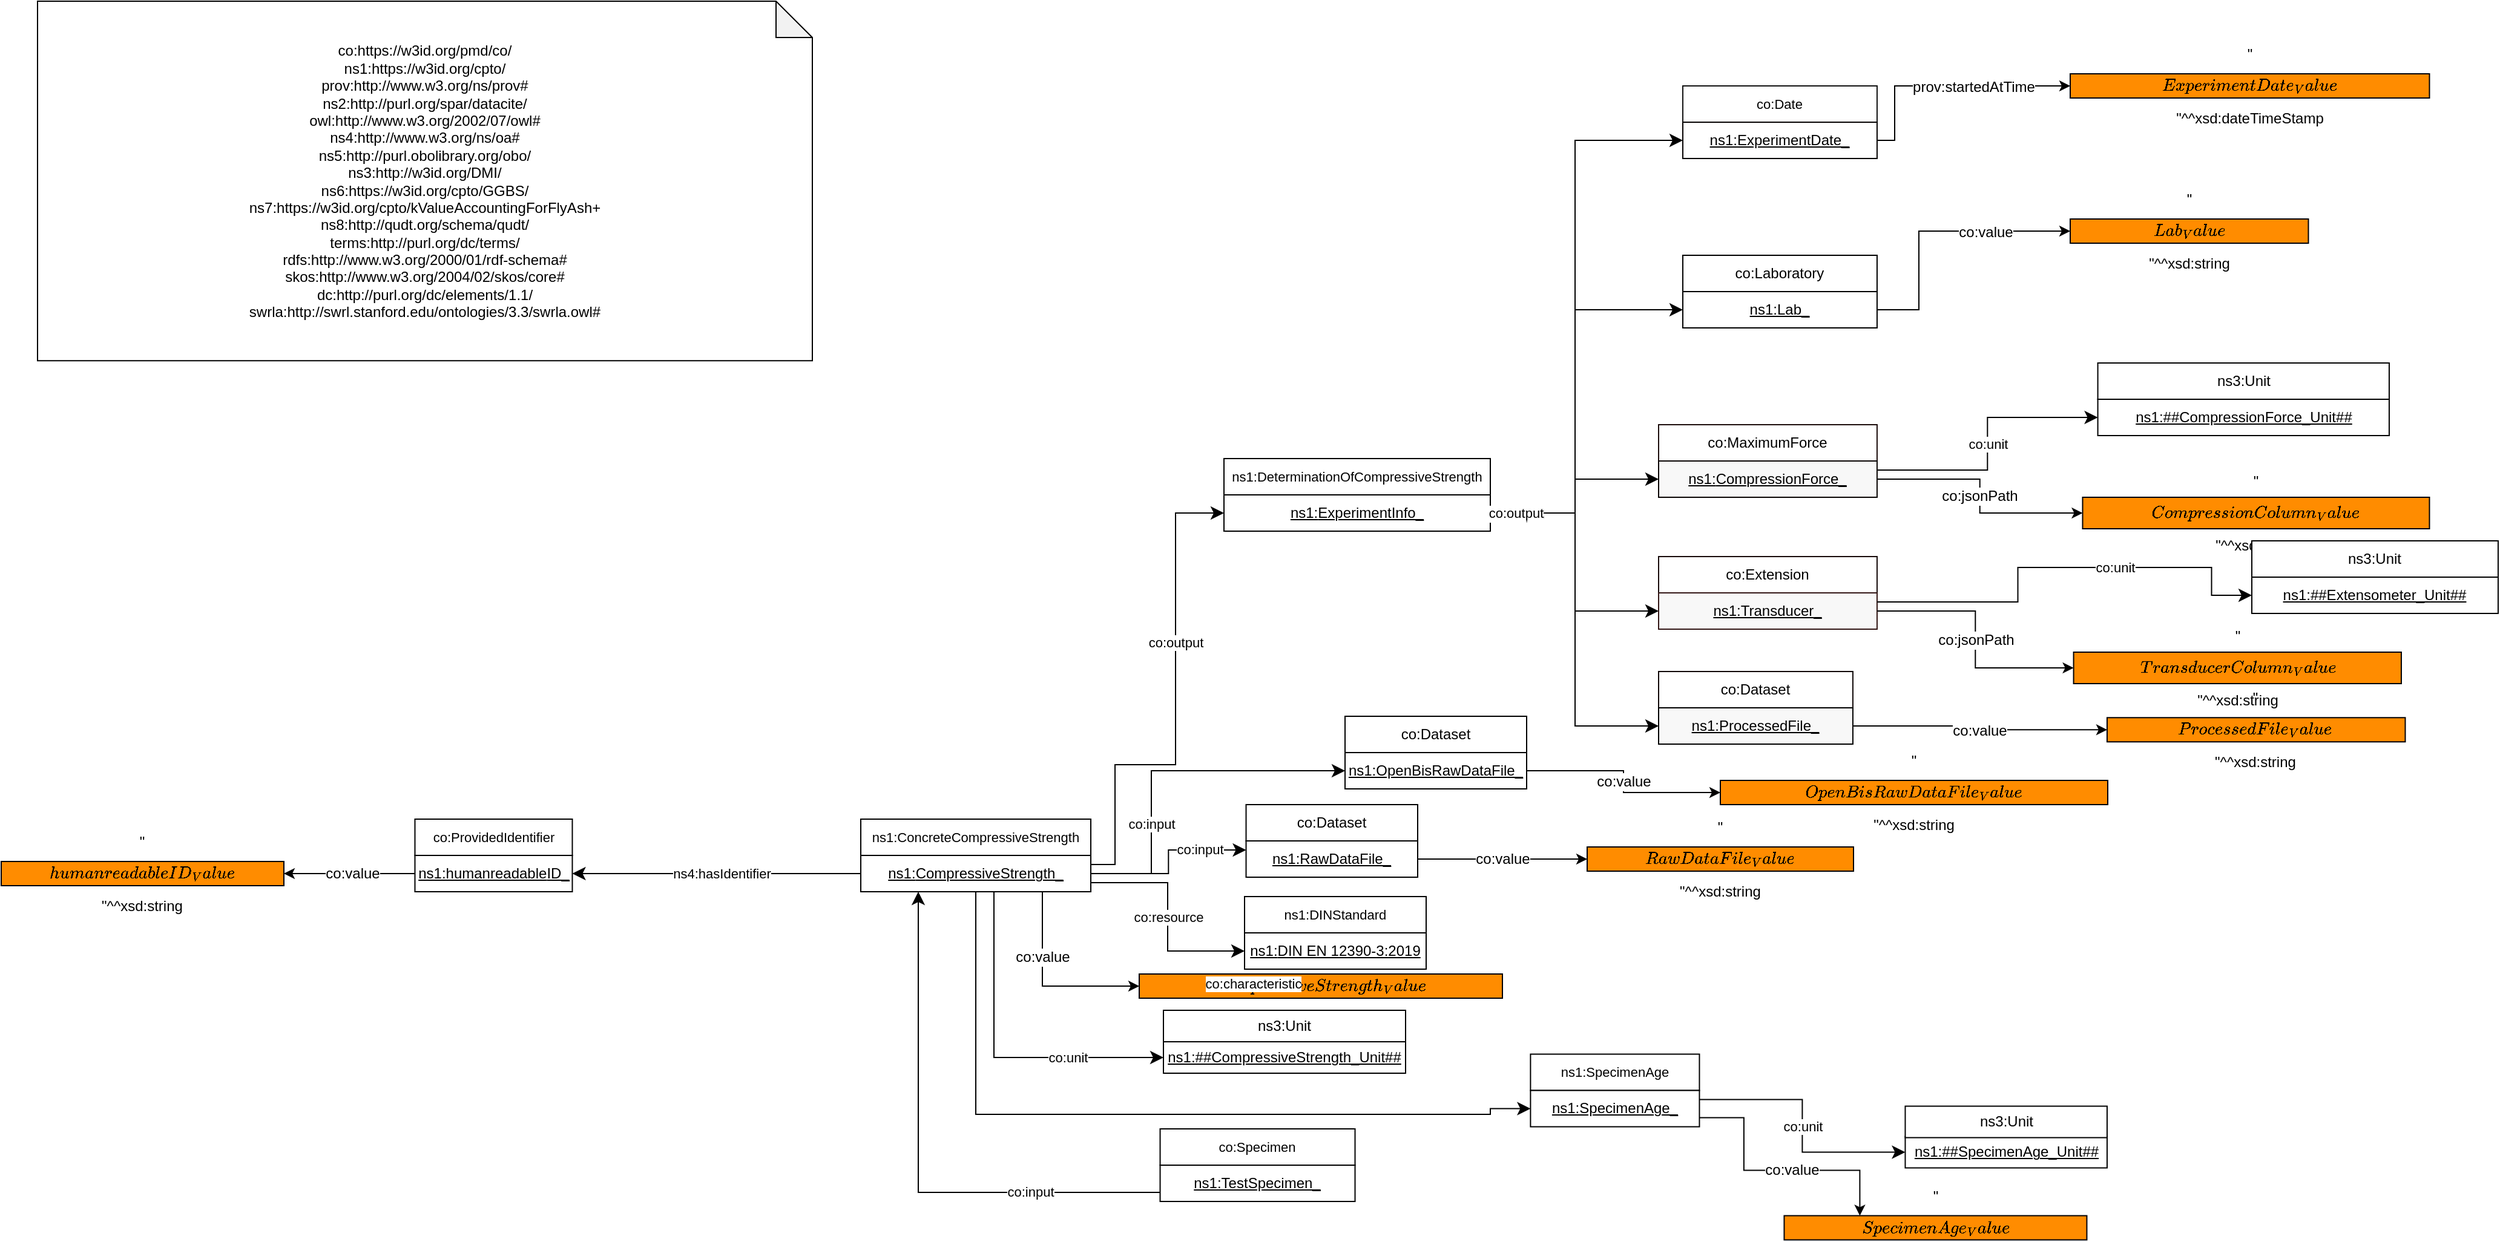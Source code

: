 <mxfile version="15.8.2" type="device"><diagram id="UXIPkQefFEDrWGH3IdC5" name="MiWoEx_neu"><mxGraphModel dx="3917" dy="2614" grid="1" gridSize="10" guides="1" tooltips="1" connect="1" arrows="1" fold="1" page="0" pageScale="1" pageWidth="827" pageHeight="1169" math="0" shadow="0"><root><mxCell id="97505-SNcamct329gDO7-0"/><mxCell id="97505-SNcamct329gDO7-1" parent="97505-SNcamct329gDO7-0"/><object label="ns1:ConcreteCompressiveStrength" Type="Class" IRI="https://w3id.org/cpto/ConcreteCompressiveStrength" id="4S3OoNcXCZUGaDcpZlmq-151"><mxCell style="rounded=0;whiteSpace=wrap;html=1;snapToPoint=1;points=[[0.1,0],[0.2,0],[0.3,0],[0.4,0],[0.5,0],[0.6,0],[0.7,0],[0.8,0],[0.9,0],[0,0.1],[0,0.3],[0,0.5],[0,0.7],[0,0.9],[0.1,1],[0.2,1],[0.3,1],[0.4,1],[0.5,1],[0.6,1],[0.7,1],[0.8,1],[0.9,1],[1,0.1],[1,0.3],[1,0.5],[1,0.7],[1,0.9]];fontSize=11;fillColor=#FFFFFF;" parent="97505-SNcamct329gDO7-1" vertex="1"><mxGeometry x="-1900" y="-984" width="190" height="30" as="geometry"/></mxCell></object><object label="&lt;u style=&quot;font-size: 12px&quot;&gt;ns1:&lt;/u&gt;&lt;u&gt;&lt;font style=&quot;font-size: 12px&quot;&gt;CompressiveStrength_&lt;/font&gt;&lt;/u&gt;" Type="Individual" IRI="Null" id="4S3OoNcXCZUGaDcpZlmq-152"><mxCell style="rounded=0;whiteSpace=wrap;html=1;snapToPoint=1;fontSize=11;fillColor=#FFFFFF;" parent="97505-SNcamct329gDO7-1" vertex="1"><mxGeometry x="-1900" y="-954" width="190" height="30" as="geometry"/></mxCell></object><object label="co:value" Type="DatatypeProperty" IRI="https://w3id.org/pmd/co/value" id="4S3OoNcXCZUGaDcpZlmq-154"><mxCell style="edgeStyle=orthogonalEdgeStyle;rounded=0;orthogonalLoop=1;jettySize=auto;html=1;exitX=0.75;exitY=1;exitDx=0;exitDy=0;fontSize=12;entryX=0;entryY=0.5;entryDx=0;entryDy=0;fillColor=#FFFFFF;" parent="97505-SNcamct329gDO7-1" source="4S3OoNcXCZUGaDcpZlmq-152" target="4S3OoNcXCZUGaDcpZlmq-155" edge="1"><mxGeometry as="geometry"><mxPoint x="-1847" y="-871.5" as="sourcePoint"/><mxPoint x="-1669" y="-851" as="targetPoint"/><mxPoint x="-36" y="15" as="offset"/><Array as="points"><mxPoint x="-1750" y="-846"/></Array></mxGeometry></mxCell></object><object label="&quot;$$CompressiveStrength_Value$$&quot;^^xsd:decimal" Type="DataValue" IRI_DT="http://www.w3.org/2001/XMLSchema#decimal" id="4S3OoNcXCZUGaDcpZlmq-155"><mxCell style="rounded=0;whiteSpace=wrap;html=1;snapToPoint=1;shadow=0;glass=0;sketch=0;strokeColor=default;fontSize=12;fillColor=#FF8C00;" parent="97505-SNcamct329gDO7-1" vertex="1"><mxGeometry x="-1670" y="-856" width="300" height="20" as="geometry"/></mxCell></object><object label="ns3:Unit" Type="Class" IRI="http://qudt.org/schema/qudt/Unit" id="dzM1LntGsSAcp5HvhDIG-3"><mxCell style="rounded=0;whiteSpace=wrap;html=1;fillColor=#FFFFFF;" parent="97505-SNcamct329gDO7-1" vertex="1"><mxGeometry x="-1650" y="-826" width="200" height="26" as="geometry"/></mxCell></object><object label="&lt;u&gt;ns1:##CompressiveStrength_Unit##&lt;/u&gt;" Type="Individual" id="dzM1LntGsSAcp5HvhDIG-4"><mxCell style="rounded=0;whiteSpace=wrap;html=1;fillColor=#FFFFFF;" parent="97505-SNcamct329gDO7-1" vertex="1"><mxGeometry x="-1650" y="-800" width="200" height="26" as="geometry"/></mxCell></object><object label="co:unit" Type="ObjectProperty" IRI="https://w3id.org/pmd/co/unit" id="dzM1LntGsSAcp5HvhDIG-5"><mxCell style="endArrow=classic;html=1;endSize=8;arcSize=0;edgeStyle=orthogonalEdgeStyle;entryX=0;entryY=0.5;entryDx=0;entryDy=0;exitX=0.5;exitY=1;exitDx=0;exitDy=0;fillColor=#FFFFFF;" parent="97505-SNcamct329gDO7-1" source="4S3OoNcXCZUGaDcpZlmq-152" target="dzM1LntGsSAcp5HvhDIG-4" edge="1"><mxGeometry width="90" height="26" as="geometry"><mxPoint x="-1620" y="-924" as="sourcePoint"/><mxPoint x="-2140" y="400.74" as="targetPoint"/><Array as="points"><mxPoint x="-1790" y="-787"/></Array><mxPoint x="-2" y="68" as="offset"/></mxGeometry></mxCell></object><object label="co:input" Type="ObjectProperty" IRI="https://w3id.org/pmd/co/input" id="I0iQMAfbNPmYhLhFOZMQ-0"><mxCell style="endArrow=classic;html=1;exitX=1;exitY=0.5;exitDx=0;exitDy=0;endSize=8;arcSize=0;entryX=0;entryY=0.25;entryDx=0;entryDy=0;edgeStyle=orthogonalEdgeStyle;fillColor=#FFFFFF;" parent="97505-SNcamct329gDO7-1" source="4S3OoNcXCZUGaDcpZlmq-152" target="I0iQMAfbNPmYhLhFOZMQ-2" edge="1"><mxGeometry width="90" height="26" as="geometry"><mxPoint x="-1630" y="-945.5" as="sourcePoint"/><mxPoint x="-1224.25" y="-447" as="targetPoint"/><mxPoint x="26" y="-10" as="offset"/></mxGeometry></mxCell></object><object label="co:Dataset" Type="Class" IRI="https://w3id.org/pmd/co/Dataset" id="I0iQMAfbNPmYhLhFOZMQ-1"><mxCell style="rounded=0;whiteSpace=wrap;html=1;snapToPoint=1;points=[[0.1,0],[0.2,0],[0.3,0],[0.4,0],[0.5,0],[0.6,0],[0.7,0],[0.8,0],[0.9,0],[0,0.1],[0,0.3],[0,0.5],[0,0.7],[0,0.9],[0.1,1],[0.2,1],[0.3,1],[0.4,1],[0.5,1],[0.6,1],[0.7,1],[0.8,1],[0.9,1],[1,0.1],[1,0.3],[1,0.5],[1,0.7],[1,0.9]];fillColor=#FFFFFF;" parent="97505-SNcamct329gDO7-1" vertex="1"><mxGeometry x="-1581.74" y="-996" width="141.74" height="30" as="geometry"/></mxCell></object><object label="&lt;u&gt;ns1:RawDataFile_&lt;/u&gt;" Type="Individual" IRI="Null" id="I0iQMAfbNPmYhLhFOZMQ-2"><mxCell style="rounded=0;whiteSpace=wrap;html=1;snapToPoint=1;" parent="97505-SNcamct329gDO7-1" vertex="1"><mxGeometry x="-1581.74" y="-966" width="141.74" height="30" as="geometry"/></mxCell></object><object label="ns1:DINStandard" Type="Class" IRI="https://w3id.org/cpto/DINStandard" id="X-x265AaEcsCabsh68sK-0"><mxCell style="rounded=0;whiteSpace=wrap;html=1;snapToPoint=1;points=[[0.1,0],[0.2,0],[0.3,0],[0.4,0],[0.5,0],[0.6,0],[0.7,0],[0.8,0],[0.9,0],[0,0.1],[0,0.3],[0,0.5],[0,0.7],[0,0.9],[0.1,1],[0.2,1],[0.3,1],[0.4,1],[0.5,1],[0.6,1],[0.7,1],[0.8,1],[0.9,1],[1,0.1],[1,0.3],[1,0.5],[1,0.7],[1,0.9]];fontSize=11;fillColor=#FFFFFF;" parent="97505-SNcamct329gDO7-1" vertex="1"><mxGeometry x="-1583" y="-920" width="150" height="30" as="geometry"/></mxCell></object><object label="&lt;u style=&quot;font-size: 12px&quot;&gt;ns1:&lt;/u&gt;&lt;u&gt;&lt;font style=&quot;font-size: 12px&quot;&gt;DIN EN 12390-3:2019&lt;/font&gt;&lt;/u&gt;" Type="Individual" IRI="Null" id="X-x265AaEcsCabsh68sK-1"><mxCell style="rounded=0;whiteSpace=wrap;html=1;snapToPoint=1;fontSize=11;" parent="97505-SNcamct329gDO7-1" vertex="1"><mxGeometry x="-1583" y="-890" width="150" height="30" as="geometry"/></mxCell></object><object label="co:resource" Type="ObjectProperty" IRI="https://w3id.org/pmd/co/resource" id="X-x265AaEcsCabsh68sK-2"><mxCell style="endArrow=classic;html=1;exitX=1;exitY=0.75;exitDx=0;exitDy=0;endSize=8;arcSize=0;edgeStyle=orthogonalEdgeStyle;entryX=0;entryY=0.5;entryDx=0;entryDy=0;fillColor=#FFFFFF;" parent="97505-SNcamct329gDO7-1" source="4S3OoNcXCZUGaDcpZlmq-152" target="X-x265AaEcsCabsh68sK-1" edge="1"><mxGeometry x="-2360" y="380" width="90" height="26" as="geometry"><mxPoint x="-1200" y="-856.04" as="sourcePoint"/><mxPoint x="-1591.74" y="-879" as="targetPoint"/></mxGeometry></mxCell></object><object label="co:output" Type="ObjectProperty" IRI="https://w3id.org/pmd/co/output" id="HQw4geavo5Zy8eXRPRxA-52"><mxCell style="endArrow=classic;html=1;exitX=1;exitY=0.25;exitDx=0;exitDy=0;endSize=8;arcSize=0;edgeStyle=orthogonalEdgeStyle;entryX=0;entryY=0.5;entryDx=0;entryDy=0;fillColor=#FFFFFF;" parent="97505-SNcamct329gDO7-1" source="4S3OoNcXCZUGaDcpZlmq-152" target="HQw4geavo5Zy8eXRPRxA-54" edge="1"><mxGeometry width="90" height="26" as="geometry"><mxPoint x="-1650.74" y="-1320" as="sourcePoint"/><mxPoint x="-1530.74" y="-1004" as="targetPoint"/><Array as="points"><mxPoint x="-1690" y="-947"/><mxPoint x="-1690" y="-1029"/><mxPoint x="-1640" y="-1029"/><mxPoint x="-1640" y="-1237"/></Array><mxPoint x="15" y="-38" as="offset"/></mxGeometry></mxCell></object><object label="ns1:DeterminationOfCompressiveStrength" Type="Class" IRI="https://w3id.org/cpto/DeterminationOfCompressiveStrength" id="HQw4geavo5Zy8eXRPRxA-53"><mxCell style="rounded=0;whiteSpace=wrap;html=1;snapToPoint=1;points=[[0.1,0],[0.2,0],[0.3,0],[0.4,0],[0.5,0],[0.6,0],[0.7,0],[0.8,0],[0.9,0],[0,0.1],[0,0.3],[0,0.5],[0,0.7],[0,0.9],[0.1,1],[0.2,1],[0.3,1],[0.4,1],[0.5,1],[0.6,1],[0.7,1],[0.8,1],[0.9,1],[1,0.1],[1,0.3],[1,0.5],[1,0.7],[1,0.9]];fontSize=11;fillColor=#FFFFFF;" parent="97505-SNcamct329gDO7-1" vertex="1"><mxGeometry x="-1600" y="-1282" width="220" height="30" as="geometry"/></mxCell></object><object label="&lt;u style=&quot;font-size: 12px&quot;&gt;ns1:&lt;/u&gt;&lt;u&gt;&lt;font style=&quot;font-size: 12px&quot;&gt;ExperimentInfo_&lt;/font&gt;&lt;/u&gt;" Type="Individual" IRI="Null" id="HQw4geavo5Zy8eXRPRxA-54"><mxCell style="rounded=0;whiteSpace=wrap;html=1;snapToPoint=1;fontSize=11;" parent="97505-SNcamct329gDO7-1" vertex="1"><mxGeometry x="-1600" y="-1252" width="220" height="30" as="geometry"/></mxCell></object><object label="co:output" Type="ObjectProperty" IRI="https://w3id.org/pmd/co/output" id="pHDu-H6QZuq3HkTLv2y9-0"><mxCell style="endArrow=classic;html=1;endSize=8;arcSize=0;edgeStyle=orthogonalEdgeStyle;entryX=0;entryY=0.5;entryDx=0;entryDy=0;exitX=1;exitY=0.5;exitDx=0;exitDy=0;fillColor=#FFFFFF;" parent="97505-SNcamct329gDO7-1" source="HQw4geavo5Zy8eXRPRxA-54" target="qdWpLhHh8dL3HrE0PAIA-3" edge="1"><mxGeometry width="90" height="26" as="geometry"><mxPoint x="-1360.74" y="-1109" as="sourcePoint"/><mxPoint x="-1300" y="-1502" as="targetPoint"/><mxPoint x="-59" y="154" as="offset"/><Array as="points"><mxPoint x="-1310" y="-1237"/><mxPoint x="-1310" y="-1545"/></Array></mxGeometry></mxCell></object><object label="co:output" Type="ObjectProperty" IRI="https://w3id.org/pmd/co/output" id="pHDu-H6QZuq3HkTLv2y9-1"><mxCell style="endArrow=classic;html=1;endSize=8;arcSize=0;edgeStyle=orthogonalEdgeStyle;entryX=0;entryY=0.5;entryDx=0;entryDy=0;exitX=1;exitY=0.5;exitDx=0;exitDy=0;fillColor=#FFFFFF;" parent="97505-SNcamct329gDO7-1" source="HQw4geavo5Zy8eXRPRxA-54" target="qdWpLhHh8dL3HrE0PAIA-13" edge="1"><mxGeometry width="90" height="26" as="geometry"><mxPoint x="-1360.74" y="-1109" as="sourcePoint"/><mxPoint x="-1300" y="-1222" as="targetPoint"/><Array as="points"><mxPoint x="-1310" y="-1237"/><mxPoint x="-1310" y="-1061"/></Array><mxPoint x="-49" y="-88" as="offset"/></mxGeometry></mxCell></object><object label="co:output" Type="ObjectProperty" IRI="https://w3id.org/pmd/co/output" id="pHDu-H6QZuq3HkTLv2y9-4"><mxCell style="endArrow=classic;html=1;endSize=8;arcSize=0;edgeStyle=orthogonalEdgeStyle;entryX=0;entryY=0.5;entryDx=0;entryDy=0;exitX=1;exitY=0.5;exitDx=0;exitDy=0;fillColor=#FFFFFF;" parent="97505-SNcamct329gDO7-1" source="HQw4geavo5Zy8eXRPRxA-54" target="qdWpLhHh8dL3HrE0PAIA-22" edge="1"><mxGeometry width="90" height="26" as="geometry"><mxPoint x="-1360.74" y="-1109" as="sourcePoint"/><mxPoint x="-1300" y="-1082" as="targetPoint"/><Array as="points"><mxPoint x="-1310" y="-1237"/><mxPoint x="-1310" y="-1156"/></Array><mxPoint x="-49" y="-40" as="offset"/></mxGeometry></mxCell></object><object label="co:output" Type="ObjectProperty" IRI="https://w3id.org/pmd/co/output" id="pHDu-H6QZuq3HkTLv2y9-5"><mxCell style="endArrow=classic;html=1;endSize=8;arcSize=0;edgeStyle=orthogonalEdgeStyle;entryX=0;entryY=0.5;entryDx=0;entryDy=0;exitX=1;exitY=0.5;exitDx=0;exitDy=0;fillColor=#FFFFFF;" parent="97505-SNcamct329gDO7-1" source="HQw4geavo5Zy8eXRPRxA-54" target="qdWpLhHh8dL3HrE0PAIA-11" edge="1"><mxGeometry width="90" height="26" as="geometry"><mxPoint x="-1360.74" y="-1109" as="sourcePoint"/><mxPoint x="-1300" y="-1152" as="targetPoint"/><Array as="points"><mxPoint x="-1310" y="-1237"/><mxPoint x="-1310" y="-1265"/></Array><mxPoint x="-49" y="14" as="offset"/></mxGeometry></mxCell></object><object label="co:output" Type="ObjectProperty" IRI="https://w3id.org/pmd/co/output" id="YiSI-3_hxDZqlvMmnj0z-66"><mxCell style="endArrow=classic;html=1;endSize=8;arcSize=0;edgeStyle=orthogonalEdgeStyle;entryX=0;entryY=0.5;entryDx=0;entryDy=0;exitX=1;exitY=0.5;exitDx=0;exitDy=0;fillColor=#FFFFFF;" parent="97505-SNcamct329gDO7-1" source="HQw4geavo5Zy8eXRPRxA-54" target="qdWpLhHh8dL3HrE0PAIA-7" edge="1"><mxGeometry width="90" height="26" as="geometry"><mxPoint x="-1401" y="-1019" as="sourcePoint"/><mxPoint x="-1300" y="-1362" as="targetPoint"/><mxPoint x="-59" y="84" as="offset"/><Array as="points"><mxPoint x="-1310" y="-1237"/><mxPoint x="-1310" y="-1405"/></Array></mxGeometry></mxCell></object><object label="co:value" Type="DatatypeProperty" IRI="https://w3id.org/pmd/co/value" id="bk2kTeLw0D9dxrtDLXrW-33"><mxCell style="edgeStyle=orthogonalEdgeStyle;rounded=0;orthogonalLoop=1;jettySize=auto;html=1;fontSize=12;exitX=1;exitY=0.5;exitDx=0;exitDy=0;entryX=0;entryY=0.5;entryDx=0;entryDy=0;fillColor=#FFFFFF;" parent="97505-SNcamct329gDO7-1" source="I0iQMAfbNPmYhLhFOZMQ-2" target="bk2kTeLw0D9dxrtDLXrW-34" edge="1"><mxGeometry x="-2360" y="380" as="geometry"><mxPoint x="-1410.0" y="-661" as="sourcePoint"/><mxPoint x="-1330" y="-910" as="targetPoint"/><mxPoint as="offset"/></mxGeometry></mxCell></object><object label="&quot;$$RawDataFile_Value$$&quot;^^xsd:string" Type="DataValue" IRI_DT="http://www.w3.org/2001/XMLSchema#string" id="bk2kTeLw0D9dxrtDLXrW-34"><mxCell style="rounded=0;whiteSpace=wrap;html=1;snapToPoint=1;shadow=0;glass=0;sketch=0;strokeColor=default;fontSize=12;fillColor=#FF8C00;" parent="97505-SNcamct329gDO7-1" vertex="1"><mxGeometry x="-1300" y="-961" width="220" height="20" as="geometry"/></mxCell></object><object label="co:input" Type="ObjectProperty" IRI="https://w3id.org/pmd/co/input" id="CiveyCGVFrFPuOGMLY2E-0"><mxCell style="endArrow=classic;html=1;exitX=1;exitY=0.5;exitDx=0;exitDy=0;endSize=8;arcSize=0;edgeStyle=orthogonalEdgeStyle;entryX=0;entryY=0.5;entryDx=0;entryDy=0;fillColor=#FFFFFF;" parent="97505-SNcamct329gDO7-1" source="4S3OoNcXCZUGaDcpZlmq-152" target="CiveyCGVFrFPuOGMLY2E-2" edge="1"><mxGeometry width="90" height="26" as="geometry"><mxPoint x="-1700" y="-929" as="sourcePoint"/><mxPoint x="-1530" y="-1050" as="targetPoint"/><Array as="points"><mxPoint x="-1660" y="-939"/><mxPoint x="-1660" y="-1024"/></Array><mxPoint x="-55" y="1" as="offset"/></mxGeometry></mxCell></object><object label="co:Dataset" Type="Class" IRI="https://w3id.org/pmd/co/Dataset" id="CiveyCGVFrFPuOGMLY2E-1"><mxCell style="rounded=0;whiteSpace=wrap;html=1;snapToPoint=1;points=[[0.1,0],[0.2,0],[0.3,0],[0.4,0],[0.5,0],[0.6,0],[0.7,0],[0.8,0],[0.9,0],[0,0.1],[0,0.3],[0,0.5],[0,0.7],[0,0.9],[0.1,1],[0.2,1],[0.3,1],[0.4,1],[0.5,1],[0.6,1],[0.7,1],[0.8,1],[0.9,1],[1,0.1],[1,0.3],[1,0.5],[1,0.7],[1,0.9]];fillColor=#FFFFFF;" parent="97505-SNcamct329gDO7-1" vertex="1"><mxGeometry x="-1500" y="-1069" width="150" height="30" as="geometry"/></mxCell></object><object label="&lt;u&gt;ns1:OpenBisRawDataFile_&lt;/u&gt;" Type="Individual" IRI="Null" id="CiveyCGVFrFPuOGMLY2E-2"><mxCell style="rounded=0;whiteSpace=wrap;html=1;snapToPoint=1;" parent="97505-SNcamct329gDO7-1" vertex="1"><mxGeometry x="-1500" y="-1039" width="150" height="30" as="geometry"/></mxCell></object><object label="co:value" Type="DatatypeProperty" IRI="https://w3id.org/pmd/co/value" id="CiveyCGVFrFPuOGMLY2E-3"><mxCell style="edgeStyle=orthogonalEdgeStyle;rounded=0;orthogonalLoop=1;jettySize=auto;html=1;fontSize=12;exitX=1;exitY=0.5;exitDx=0;exitDy=0;entryX=0;entryY=0.5;entryDx=0;entryDy=0;fillColor=#FFFFFF;" parent="97505-SNcamct329gDO7-1" source="CiveyCGVFrFPuOGMLY2E-2" target="CiveyCGVFrFPuOGMLY2E-4" edge="1"><mxGeometry x="-2250" y="325" as="geometry"><mxPoint x="-1330" y="-1006" as="sourcePoint"/><mxPoint x="-1220" y="-965" as="targetPoint"/><mxPoint as="offset"/></mxGeometry></mxCell></object><object label="&quot;$$OpenBisRawDataFile_Value$$&quot;^^xsd:string" Type="DataValue" IRI_DT="http://www.w3.org/2001/XMLSchema#string" id="CiveyCGVFrFPuOGMLY2E-4"><mxCell style="rounded=0;whiteSpace=wrap;html=1;snapToPoint=1;shadow=0;glass=0;sketch=0;strokeColor=default;fontSize=12;fillColor=#FF8C00;" parent="97505-SNcamct329gDO7-1" vertex="1"><mxGeometry x="-1190" y="-1016" width="320" height="20" as="geometry"/></mxCell></object><object label="ns4:hasIdentifier" Type="ObjectProperty" IRI="http://purl.org/spar/datacite/hasIdentifier" id="MuX1jfOY8elobVk9gQZl-5"><mxCell style="endArrow=classic;html=1;endSize=8;arcSize=0;edgeStyle=orthogonalEdgeStyle;entryX=1;entryY=0.5;entryDx=0;entryDy=0;exitX=0;exitY=0.5;exitDx=0;exitDy=0;fillColor=#FFFFFF;" parent="97505-SNcamct329gDO7-1" source="4S3OoNcXCZUGaDcpZlmq-152" target="MuX1jfOY8elobVk9gQZl-8" edge="1"><mxGeometry width="90" height="26" as="geometry"><mxPoint x="-2056.74" y="-1111" as="sourcePoint"/><mxPoint x="-2139.01" y="-1136.03" as="targetPoint"/><mxPoint x="4" as="offset"/></mxGeometry></mxCell></object><object label="&quot;$$humanreadableID_Value$$&quot;^^xsd:string" Type="DataValue" IRI_DT="http://www.w3.org/2001/XMLSchema#string" id="MuX1jfOY8elobVk9gQZl-6"><mxCell style="rounded=0;whiteSpace=wrap;html=1;snapToPoint=1;shadow=0;glass=0;sketch=0;strokeColor=default;fontSize=12;fillColor=#FF8C00;" parent="97505-SNcamct329gDO7-1" vertex="1"><mxGeometry x="-2610" y="-949" width="233.48" height="20" as="geometry"/></mxCell></object><object label="co:ProvidedIdentifier" Type="Class" IRI="https://w3id.org/pmd/co/ProvidedIdentifier" id="MuX1jfOY8elobVk9gQZl-7"><mxCell style="rounded=0;whiteSpace=wrap;html=1;snapToPoint=1;points=[[0.1,0],[0.2,0],[0.3,0],[0.4,0],[0.5,0],[0.6,0],[0.7,0],[0.8,0],[0.9,0],[0,0.1],[0,0.3],[0,0.5],[0,0.7],[0,0.9],[0.1,1],[0.2,1],[0.3,1],[0.4,1],[0.5,1],[0.6,1],[0.7,1],[0.8,1],[0.9,1],[1,0.1],[1,0.3],[1,0.5],[1,0.7],[1,0.9]];fontSize=11;fillColor=#FFFFFF;" parent="97505-SNcamct329gDO7-1" vertex="1"><mxGeometry x="-2268.26" y="-984" width="130" height="30" as="geometry"/></mxCell></object><object label="&lt;u style=&quot;font-size: 12px&quot;&gt;ns1:humanreadable&lt;/u&gt;&lt;u&gt;&lt;font style=&quot;font-size: 12px&quot;&gt;ID_&lt;/font&gt;&lt;/u&gt;" Type="Individual" IRI="Null" id="MuX1jfOY8elobVk9gQZl-8"><mxCell style="rounded=0;whiteSpace=wrap;html=1;snapToPoint=1;fontSize=11;" parent="97505-SNcamct329gDO7-1" vertex="1"><mxGeometry x="-2268.26" y="-954" width="130" height="30" as="geometry"/></mxCell></object><object label="co:value" Type="DatatypeProperty" IRI="https://w3id.org/pmd/co/value" id="MuX1jfOY8elobVk9gQZl-9"><mxCell style="edgeStyle=orthogonalEdgeStyle;rounded=0;orthogonalLoop=1;jettySize=auto;html=1;fontSize=12;entryX=1;entryY=0.5;entryDx=0;entryDy=0;exitX=0;exitY=0.5;exitDx=0;exitDy=0;fillColor=#FFFFFF;" parent="97505-SNcamct329gDO7-1" source="MuX1jfOY8elobVk9gQZl-8" target="MuX1jfOY8elobVk9gQZl-6" edge="1"><mxGeometry as="geometry"><mxPoint x="-2321.74" y="-1193.75" as="sourcePoint"/><mxPoint x="-2193.48" y="-1151.25" as="targetPoint"/><mxPoint x="2" as="offset"/></mxGeometry></mxCell></object><object label="co:Specimen" Type="Class" IRI="https://w3id.org/pmd/co/Specimen" id="MuX1jfOY8elobVk9gQZl-11"><mxCell style="rounded=0;whiteSpace=wrap;html=1;snapToPoint=1;points=[[0.1,0],[0.2,0],[0.3,0],[0.4,0],[0.5,0],[0.6,0],[0.7,0],[0.8,0],[0.9,0],[0,0.1],[0,0.3],[0,0.5],[0,0.7],[0,0.9],[0.1,1],[0.2,1],[0.3,1],[0.4,1],[0.5,1],[0.6,1],[0.7,1],[0.8,1],[0.9,1],[1,0.1],[1,0.3],[1,0.5],[1,0.7],[1,0.9]];fontSize=11;fillColor=#FFFFFF;" parent="97505-SNcamct329gDO7-1" vertex="1"><mxGeometry x="-1652.74" y="-728" width="161" height="30" as="geometry"/></mxCell></object><object label="&lt;u&gt;&lt;font style=&quot;font-size: 12px&quot;&gt;ns1:TestSpecimen_&lt;/font&gt;&lt;/u&gt;" Type="Individual" IRI="Null" id="MuX1jfOY8elobVk9gQZl-12"><mxCell style="rounded=0;whiteSpace=wrap;html=1;snapToPoint=1;fontSize=11;" parent="97505-SNcamct329gDO7-1" vertex="1"><mxGeometry x="-1652.74" y="-698" width="161" height="30" as="geometry"/></mxCell></object><object label="co:input" Type="ObjectProperty" IRI="https://w3id.org/pmd/co/input" id="MuX1jfOY8elobVk9gQZl-13"><mxCell style="endArrow=classic;html=1;endSize=8;arcSize=0;edgeStyle=orthogonalEdgeStyle;exitX=0;exitY=0.75;exitDx=0;exitDy=0;entryX=0.25;entryY=1;entryDx=0;entryDy=0;fillColor=#FFFFFF;" parent="97505-SNcamct329gDO7-1" source="MuX1jfOY8elobVk9gQZl-12" target="4S3OoNcXCZUGaDcpZlmq-152" edge="1"><mxGeometry width="90" height="26" as="geometry"><mxPoint x="-1631" y="-946.5" as="sourcePoint"/><mxPoint x="-1740.0" y="-634" as="targetPoint"/><mxPoint x="-7" y="124" as="offset"/></mxGeometry></mxCell></object><object label="co:characteristic" Type="ObjectProperty" IRI="https://w3id.org/pmd/co/characteristic" id="MuX1jfOY8elobVk9gQZl-14"><mxCell style="endArrow=classic;html=1;endSize=8;arcSize=0;edgeStyle=orthogonalEdgeStyle;exitX=0.5;exitY=1;exitDx=0;exitDy=0;entryX=0;entryY=0.5;entryDx=0;entryDy=0;strokeColor=#000000;fillColor=#FFFFFF;" parent="97505-SNcamct329gDO7-1" source="4S3OoNcXCZUGaDcpZlmq-152" target="MuX1jfOY8elobVk9gQZl-16" edge="1"><mxGeometry x="-254.26" y="716" width="90" height="26" as="geometry"><mxPoint x="-1451" y="-849" as="sourcePoint"/><mxPoint x="-1371.0" y="-794.0" as="targetPoint"/><mxPoint y="-14" as="offset"/><Array as="points"><mxPoint x="-1805" y="-740"/><mxPoint x="-1380" y="-740"/></Array></mxGeometry></mxCell></object><object label="ns1:SpecimenAge" Type="Class" IRI="https://w3id.org/cpto/SpecimenAge" id="MuX1jfOY8elobVk9gQZl-15"><mxCell style="rounded=0;whiteSpace=wrap;html=1;snapToPoint=1;points=[[0.1,0],[0.2,0],[0.3,0],[0.4,0],[0.5,0],[0.6,0],[0.7,0],[0.8,0],[0.9,0],[0,0.1],[0,0.3],[0,0.5],[0,0.7],[0,0.9],[0.1,1],[0.2,1],[0.3,1],[0.4,1],[0.5,1],[0.6,1],[0.7,1],[0.8,1],[0.9,1],[1,0.1],[1,0.3],[1,0.5],[1,0.7],[1,0.9]];fontSize=11;fillColor=#FFFFFF;" parent="97505-SNcamct329gDO7-1" vertex="1"><mxGeometry x="-1346.8" y="-789.75" width="139.53" height="30" as="geometry"/></mxCell></object><object label="&lt;span style=&quot;font-size: 12px&quot;&gt;&lt;u&gt;ns1:SpecimenAge_&lt;/u&gt;&lt;/span&gt;" Type="Individual" IRI="Null" id="MuX1jfOY8elobVk9gQZl-16"><mxCell style="rounded=0;whiteSpace=wrap;html=1;snapToPoint=1;fontSize=11;" parent="97505-SNcamct329gDO7-1" vertex="1"><mxGeometry x="-1346.8" y="-759.75" width="139.53" height="30" as="geometry"/></mxCell></object><object label="&quot;$$SpecimenAge_Value$$&quot;^^xsd:decimal" Type="DataValue" IRI_DT="http://www.w3.org/2001/XMLSchema#decimal" id="MuX1jfOY8elobVk9gQZl-17"><mxCell style="rounded=0;whiteSpace=wrap;html=1;snapToPoint=1;shadow=0;glass=0;sketch=0;strokeColor=default;fontSize=12;fillColor=#FF8C00;" parent="97505-SNcamct329gDO7-1" vertex="1"><mxGeometry x="-1137.27" y="-656.25" width="250" height="20" as="geometry"/></mxCell></object><object label="co:value" Type="DatatypeProperty" IRI="https://w3id.org/pmd/co/value" id="MuX1jfOY8elobVk9gQZl-18"><mxCell style="edgeStyle=orthogonalEdgeStyle;rounded=0;orthogonalLoop=1;jettySize=auto;html=1;exitX=1;exitY=0.75;exitDx=0;exitDy=0;fontSize=12;entryX=0.25;entryY=0;entryDx=0;entryDy=0;fillColor=#FFFFFF;" parent="97505-SNcamct329gDO7-1" source="MuX1jfOY8elobVk9gQZl-16" target="MuX1jfOY8elobVk9gQZl-17" edge="1"><mxGeometry x="-220.53" y="696.25" as="geometry"><mxPoint x="-1926.8" y="-428.75" as="sourcePoint"/><mxPoint x="-2994.78" y="2223.49" as="targetPoint"/><Array as="points"><mxPoint x="-1170.53" y="-736.75"/><mxPoint x="-1170.53" y="-693.75"/><mxPoint x="-1074.53" y="-693.75"/></Array><mxPoint x="10" y="3" as="offset"/></mxGeometry></mxCell></object><object label="&lt;u&gt;ns1:##SpecimenAge_Unit##&lt;/u&gt;" Type="Individual" id="MuX1jfOY8elobVk9gQZl-19"><mxCell style="rounded=0;whiteSpace=wrap;html=1;fillColor=#FFFFFF;" parent="97505-SNcamct329gDO7-1" vertex="1"><mxGeometry x="-1037.27" y="-721.75" width="166.74" height="26" as="geometry"/></mxCell></object><object label="ns3:Unit" Type="Class" IRI="http://qudt.org/schema/qudt/Unit" id="MuX1jfOY8elobVk9gQZl-20"><mxCell style="rounded=0;whiteSpace=wrap;html=1;fillColor=#FFFFFF;" parent="97505-SNcamct329gDO7-1" vertex="1"><mxGeometry x="-1037.27" y="-746.75" width="166.74" height="26" as="geometry"/></mxCell></object><object label="co:unit" Type="ObjectProperty" IRI="https://w3id.org/pmd/co/unit" id="MuX1jfOY8elobVk9gQZl-21"><mxCell style="endArrow=classic;html=1;endSize=8;arcSize=0;edgeStyle=orthogonalEdgeStyle;entryX=0;entryY=0.5;entryDx=0;entryDy=0;exitX=1;exitY=0.25;exitDx=0;exitDy=0;fillColor=#FFFFFF;" parent="97505-SNcamct329gDO7-1" source="MuX1jfOY8elobVk9gQZl-16" target="MuX1jfOY8elobVk9gQZl-19" edge="1"><mxGeometry x="-2377.27" y="118.25" width="90" height="26" as="geometry"><mxPoint x="-1896.8" y="-342.25" as="sourcePoint"/><mxPoint x="-1786.8" y="-361.75" as="targetPoint"/></mxGeometry></mxCell></object><object label="co:https://w3id.org/pmd/co/&lt;br&gt;ns1:https://w3id.org/cpto/&lt;br&gt;prov:http://www.w3.org/ns/prov#&lt;br&gt;ns2:http://purl.org/spar/datacite/&lt;br&gt;owl:http://www.w3.org/2002/07/owl#&lt;br&gt;ns4:http://www.w3.org/ns/oa#&lt;br&gt;ns5:http://purl.obolibrary.org/obo/&lt;br&gt;ns3:http://w3id.org/DMI/&lt;br&gt;ns6:https://w3id.org/cpto/GGBS/&lt;br&gt;ns7:https://w3id.org/cpto/kValueAccountingForFlyAsh+&lt;br&gt;ns8:http://qudt.org/schema/qudt/&lt;br&gt;terms:http://purl.org/dc/terms/&lt;br&gt;rdfs:http://www.w3.org/2000/01/rdf-schema#&lt;br&gt;skos:http://www.w3.org/2004/02/skos/core#&lt;br&gt;dc:http://purl.org/dc/elements/1.1/&lt;br&gt;swrla:http://swrl.stanford.edu/ontologies/3.3/swrla.owl#" Type="Namespace" id="qdWpLhHh8dL3HrE0PAIA-0"><mxCell style="shape=note;whiteSpace=wrap;html=1;backgroundOutline=1;darkOpacity=0.05;" parent="97505-SNcamct329gDO7-1" vertex="1"><mxGeometry x="-2580" y="-1660" width="640" height="297.1" as="geometry"/></mxCell></object><object label="co:Date" Type="Class" IRI="https://w3id.org/pmd/co/Date" id="qdWpLhHh8dL3HrE0PAIA-2"><mxCell style="rounded=0;whiteSpace=wrap;html=1;snapToPoint=1;points=[[0.1,0],[0.2,0],[0.3,0],[0.4,0],[0.5,0],[0.6,0],[0.7,0],[0.8,0],[0.9,0],[0,0.1],[0,0.3],[0,0.5],[0,0.7],[0,0.9],[0.1,1],[0.2,1],[0.3,1],[0.4,1],[0.5,1],[0.6,1],[0.7,1],[0.8,1],[0.9,1],[1,0.1],[1,0.3],[1,0.5],[1,0.7],[1,0.9]];fontSize=11;strokeColor=#121212;fillColor=#FFFFFF;" parent="97505-SNcamct329gDO7-1" vertex="1"><mxGeometry x="-1221" y="-1590" width="160.47" height="30" as="geometry"/></mxCell></object><object label="&lt;u&gt;&lt;font style=&quot;font-size: 12px&quot;&gt;ns1:&lt;/font&gt;&lt;/u&gt;&lt;span style=&quot;font-size: 12px&quot;&gt;&lt;u&gt;ExperimentDate_&lt;/u&gt;&lt;/span&gt;" Type="Individual" IRI="Null" id="qdWpLhHh8dL3HrE0PAIA-3"><mxCell style="rounded=0;whiteSpace=wrap;html=1;snapToPoint=1;fontSize=11;fillColor=#FFFFFF;strokeColor=#050202;" parent="97505-SNcamct329gDO7-1" vertex="1"><mxGeometry x="-1221" y="-1560" width="160.47" height="30" as="geometry"/></mxCell></object><object label="&quot;$$ExperimentDate_Value$$&quot;^^xsd:dateTimeStamp" Type="DataValue" IRI_DT="http://www.w3.org/2001/XMLSchema#dateTimeStamp" id="qdWpLhHh8dL3HrE0PAIA-4"><mxCell style="rounded=0;whiteSpace=wrap;html=1;snapToPoint=1;shadow=0;glass=0;sketch=0;strokeColor=default;fontSize=12;fillColor=#FF8C00;" parent="97505-SNcamct329gDO7-1" vertex="1"><mxGeometry x="-901.0" y="-1600" width="296.74" height="20" as="geometry"/></mxCell></object><object label="prov:startedAtTime" Type="DatatypeProperty" IRI="http://www.w3.org/ns/prov#startedAtTime" id="qdWpLhHh8dL3HrE0PAIA-5"><mxCell style="edgeStyle=orthogonalEdgeStyle;rounded=0;orthogonalLoop=1;jettySize=auto;html=1;fontSize=12;entryX=0;entryY=0.5;entryDx=0;entryDy=0;exitX=1;exitY=0.5;exitDx=0;exitDy=0;fillColor=#FFFFFF;" parent="97505-SNcamct329gDO7-1" source="qdWpLhHh8dL3HrE0PAIA-3" target="qdWpLhHh8dL3HrE0PAIA-4" edge="1"><mxGeometry x="-3576.0" y="-920" as="geometry"><mxPoint x="-2366.0" y="-717.5" as="sourcePoint"/><mxPoint x="-2266.0" y="-718" as="targetPoint"/><Array as="points"><mxPoint x="-1046" y="-1545"/><mxPoint x="-1046" y="-1590"/></Array><mxPoint y="-22" as="offset"/></mxGeometry></mxCell></object><object label="co:Laboratory" Type="Class" IRI="https://w3id.org/pmd/co/Laboratory" id="qdWpLhHh8dL3HrE0PAIA-6"><mxCell style="rounded=0;whiteSpace=wrap;html=1;snapToPoint=1;points=[[0.1,0],[0.2,0],[0.3,0],[0.4,0],[0.5,0],[0.6,0],[0.7,0],[0.8,0],[0.9,0],[0,0.1],[0,0.3],[0,0.5],[0,0.7],[0,0.9],[0.1,1],[0.2,1],[0.3,1],[0.4,1],[0.5,1],[0.6,1],[0.7,1],[0.8,1],[0.9,1],[1,0.1],[1,0.3],[1,0.5],[1,0.7],[1,0.9]];fillColor=#FFFFFF;" parent="97505-SNcamct329gDO7-1" vertex="1"><mxGeometry x="-1221" y="-1450" width="160.47" height="30" as="geometry"/></mxCell></object><object label="&lt;u style=&quot;font-size: 11px&quot;&gt;&lt;font style=&quot;font-size: 12px&quot;&gt;ns1:&lt;/font&gt;&lt;/u&gt;&lt;u&gt;Lab_&lt;/u&gt;" Type="Individual" IRI="Null" id="qdWpLhHh8dL3HrE0PAIA-7"><mxCell style="rounded=0;whiteSpace=wrap;html=1;snapToPoint=1;fillColor=#FFFFFF;" parent="97505-SNcamct329gDO7-1" vertex="1"><mxGeometry x="-1221" y="-1420" width="160.47" height="30" as="geometry"/></mxCell></object><object label="co:value" Type="DatatypeProperty" IRI="https://w3id.org/pmd/co/value" id="qdWpLhHh8dL3HrE0PAIA-8"><mxCell style="edgeStyle=orthogonalEdgeStyle;rounded=0;orthogonalLoop=1;jettySize=auto;html=1;fontSize=12;entryX=0;entryY=0.5;entryDx=0;entryDy=0;exitX=1;exitY=0.5;exitDx=0;exitDy=0;fillColor=#FFFFFF;" parent="97505-SNcamct329gDO7-1" source="qdWpLhHh8dL3HrE0PAIA-7" target="qdWpLhHh8dL3HrE0PAIA-9" edge="1"><mxGeometry x="-3576.0" y="-920" as="geometry"><mxPoint x="-2386.0" y="-685" as="sourcePoint"/><mxPoint x="-5035.47" y="7929.26" as="targetPoint"/><Array as="points"><mxPoint x="-1026" y="-1405"/><mxPoint x="-1026" y="-1470"/></Array><mxPoint x="10" y="-32" as="offset"/></mxGeometry></mxCell></object><object label="&quot;$$Lab_Value$$&quot;^^xsd:string" Type="DataValue" IRI_DT="http://www.w3.org/2001/XMLSchema#string" id="qdWpLhHh8dL3HrE0PAIA-9"><mxCell style="rounded=0;whiteSpace=wrap;html=1;snapToPoint=1;shadow=0;glass=0;sketch=0;strokeColor=default;fontSize=12;fillColor=#FF8C00;" parent="97505-SNcamct329gDO7-1" vertex="1"><mxGeometry x="-901" y="-1480" width="196.74" height="20" as="geometry"/></mxCell></object><object label="co:MaximumForce" Type="Class" IRI="https://w3id.org/pmd/co/MaximumForce" id="qdWpLhHh8dL3HrE0PAIA-10"><mxCell style="rounded=0;whiteSpace=wrap;html=1;snapToPoint=1;points=[[0.1,0],[0.2,0],[0.3,0],[0.4,0],[0.5,0],[0.6,0],[0.7,0],[0.8,0],[0.9,0],[0,0.1],[0,0.3],[0,0.5],[0,0.7],[0,0.9],[0.1,1],[0.2,1],[0.3,1],[0.4,1],[0.5,1],[0.6,1],[0.7,1],[0.8,1],[0.9,1],[1,0.1],[1,0.3],[1,0.5],[1,0.7],[1,0.9]];strokeColor=#1C0D0C;fillColor=#FFFFFF;" parent="97505-SNcamct329gDO7-1" vertex="1"><mxGeometry x="-1241" y="-1310" width="180.47" height="30" as="geometry"/></mxCell></object><object label="&lt;u style=&quot;font-size: 11px&quot;&gt;&lt;font style=&quot;font-size: 12px&quot;&gt;ns1:&lt;/font&gt;&lt;/u&gt;&lt;u&gt;CompressionForce_&lt;/u&gt;" Type="Individual" IRI="Null" id="qdWpLhHh8dL3HrE0PAIA-11"><mxCell style="rounded=0;whiteSpace=wrap;html=1;snapToPoint=1;fillColor=#F8F8F8;strokeColor=#0A0504;" parent="97505-SNcamct329gDO7-1" vertex="1"><mxGeometry x="-1241" y="-1280" width="180.47" height="30" as="geometry"/></mxCell></object><object label="co:Dataset" Type="Class" IRI="https://w3id.org/pmd/co/Dataset" id="qdWpLhHh8dL3HrE0PAIA-12"><mxCell style="rounded=0;whiteSpace=wrap;html=1;snapToPoint=1;points=[[0.1,0],[0.2,0],[0.3,0],[0.4,0],[0.5,0],[0.6,0],[0.7,0],[0.8,0],[0.9,0],[0,0.1],[0,0.3],[0,0.5],[0,0.7],[0,0.9],[0.1,1],[0.2,1],[0.3,1],[0.4,1],[0.5,1],[0.6,1],[0.7,1],[0.8,1],[0.9,1],[1,0.1],[1,0.3],[1,0.5],[1,0.7],[1,0.9]];strokeColor=#0F0707;fillColor=#FFFFFF;" parent="97505-SNcamct329gDO7-1" vertex="1"><mxGeometry x="-1241" y="-1106" width="160.47" height="30" as="geometry"/></mxCell></object><object label="&lt;u style=&quot;font-size: 11px&quot;&gt;&lt;font style=&quot;font-size: 12px&quot;&gt;ns1:ProcessedFile&lt;/font&gt;&lt;/u&gt;&lt;u&gt;_&lt;/u&gt;" Type="Individual" IRI="Null" id="qdWpLhHh8dL3HrE0PAIA-13"><mxCell style="rounded=0;whiteSpace=wrap;html=1;snapToPoint=1;fillColor=#F8F8F8;strokeColor=#000000;" parent="97505-SNcamct329gDO7-1" vertex="1"><mxGeometry x="-1241" y="-1076" width="160.47" height="30" as="geometry"/></mxCell></object><object label="co:jsonPath" Type="DatatypeProperty" IRI="https://w3id.org/pmd/co/jsonPath" id="qdWpLhHh8dL3HrE0PAIA-14"><mxCell style="edgeStyle=orthogonalEdgeStyle;rounded=0;orthogonalLoop=1;jettySize=auto;html=1;exitX=1;exitY=0.5;exitDx=0;exitDy=0;fontSize=12;entryX=0;entryY=0.5;entryDx=0;entryDy=0;fillColor=#FFFFFF;" parent="97505-SNcamct329gDO7-1" source="qdWpLhHh8dL3HrE0PAIA-11" target="qdWpLhHh8dL3HrE0PAIA-15" edge="1"><mxGeometry x="-734.263" y="-1259.836" as="geometry"><mxPoint x="-734.263" y="-1259.836" as="sourcePoint"/><mxPoint x="-934.26" y="-1237.0" as="targetPoint"/></mxGeometry></mxCell></object><object label="&quot;$$CompressionColumn_Value$$&quot;^^xsd:string" Type="DataValue" IRI_DT="http://www.w3.org/2001/XMLSchema#string" id="qdWpLhHh8dL3HrE0PAIA-15"><mxCell style="rounded=0;whiteSpace=wrap;html=1;fillColor=#FF8C00;" parent="97505-SNcamct329gDO7-1" vertex="1"><mxGeometry x="-890.76" y="-1250" width="286.5" height="26" as="geometry"/></mxCell></object><object label="ns3:Unit" Type="Class" IRI="http://qudt.org/schema/qudt/Unit" id="qdWpLhHh8dL3HrE0PAIA-16"><mxCell style="rounded=0;whiteSpace=wrap;html=1;snapToPoint=1;points=[[0.1,0],[0.2,0],[0.3,0],[0.4,0],[0.5,0],[0.6,0],[0.7,0],[0.8,0],[0.9,0],[0,0.1],[0,0.3],[0,0.5],[0,0.7],[0,0.9],[0.1,1],[0.2,1],[0.3,1],[0.4,1],[0.5,1],[0.6,1],[0.7,1],[0.8,1],[0.9,1],[1,0.1],[1,0.3],[1,0.5],[1,0.7],[1,0.9]];fillColor=#FFFFFF;" parent="97505-SNcamct329gDO7-1" vertex="1"><mxGeometry x="-878.21" y="-1361" width="240.69" height="30" as="geometry"/></mxCell></object><object label="&lt;u&gt;ns1:##CompressionForce_Unit##&lt;/u&gt;" Type="Individual" id="qdWpLhHh8dL3HrE0PAIA-17"><mxCell style="rounded=0;whiteSpace=wrap;html=1;snapToPoint=1;fillColor=#FFFFFF;" parent="97505-SNcamct329gDO7-1" vertex="1"><mxGeometry x="-878.21" y="-1331" width="240.69" height="30" as="geometry"/></mxCell></object><object label="co:unit" Type="ObjectProperty" IRI="https://w3id.org/pmd/co/unit" id="qdWpLhHh8dL3HrE0PAIA-18"><mxCell style="endArrow=classic;html=1;exitX=1;exitY=0.25;exitDx=0;exitDy=0;entryX=0;entryY=0.5;entryDx=0;entryDy=0;endSize=8;arcSize=0;edgeStyle=orthogonalEdgeStyle;fillColor=#FFFFFF;" parent="97505-SNcamct329gDO7-1" source="qdWpLhHh8dL3HrE0PAIA-11" target="qdWpLhHh8dL3HrE0PAIA-17" edge="1"><mxGeometry x="-803.593" y="-1346" width="90" height="26" as="geometry"><mxPoint x="-803.593" y="-1346" as="sourcePoint"/><mxPoint x="-663.593" y="-1346" as="targetPoint"/></mxGeometry></mxCell></object><object label="&quot;$$ProcessedFile_Value$$&quot;^^xsd:string" Type="DataValue" IRI_DT="http://www.w3.org/2001/XMLSchema#string" id="qdWpLhHh8dL3HrE0PAIA-19"><mxCell style="rounded=0;whiteSpace=wrap;html=1;snapToPoint=1;shadow=0;glass=0;sketch=0;strokeColor=default;fontSize=12;fillColor=#FF8C00;" parent="97505-SNcamct329gDO7-1" vertex="1"><mxGeometry x="-870.53" y="-1067.87" width="246.27" height="20" as="geometry"/></mxCell></object><object label="co:value" Type="DatatypeProperty" IRI="https://w3id.org/pmd/co/value" id="qdWpLhHh8dL3HrE0PAIA-20"><mxCell style="edgeStyle=orthogonalEdgeStyle;rounded=0;orthogonalLoop=1;jettySize=auto;html=1;fontSize=12;entryX=0;entryY=0.5;entryDx=0;entryDy=0;exitX=1;exitY=0.5;exitDx=0;exitDy=0;fillColor=#FFFFFF;" parent="97505-SNcamct329gDO7-1" source="qdWpLhHh8dL3HrE0PAIA-13" target="qdWpLhHh8dL3HrE0PAIA-19" edge="1"><mxGeometry x="-2984.26" y="-928" as="geometry"><mxPoint x="-1035.06" y="-1074.12" as="sourcePoint"/><mxPoint x="-1293.32" y="180.88" as="targetPoint"/><mxPoint y="2" as="offset"/></mxGeometry></mxCell></object><object label="co:Extension" Type="Class" IRI="https://w3id.org/pmd/co/Extension" id="qdWpLhHh8dL3HrE0PAIA-21"><mxCell style="rounded=0;whiteSpace=wrap;html=1;snapToPoint=1;points=[[0.1,0],[0.2,0],[0.3,0],[0.4,0],[0.5,0],[0.6,0],[0.7,0],[0.8,0],[0.9,0],[0,0.1],[0,0.3],[0,0.5],[0,0.7],[0,0.9],[0.1,1],[0.2,1],[0.3,1],[0.4,1],[0.5,1],[0.6,1],[0.7,1],[0.8,1],[0.9,1],[1,0.1],[1,0.3],[1,0.5],[1,0.7],[1,0.9]];strokeColor=#170A0A;fillColor=#FFFFFF;" parent="97505-SNcamct329gDO7-1" vertex="1"><mxGeometry x="-1241" y="-1201" width="180.47" height="30" as="geometry"/></mxCell></object><object label="&lt;u style=&quot;font-size: 11px&quot;&gt;&lt;font style=&quot;font-size: 12px&quot;&gt;ns1:Transducer&lt;/font&gt;&lt;/u&gt;&lt;u&gt;_&lt;/u&gt;" Type="Individual" IRI="Null" id="qdWpLhHh8dL3HrE0PAIA-22"><mxCell style="rounded=0;whiteSpace=wrap;html=1;snapToPoint=1;fillColor=#F8F8F8;strokeColor=#331716;" parent="97505-SNcamct329gDO7-1" vertex="1"><mxGeometry x="-1241" y="-1171" width="180.47" height="30" as="geometry"/></mxCell></object><object label="co:jsonPath" Type="DatatypeProperty" IRI="https://w3id.org/pmd/co/jsonPath" id="qdWpLhHh8dL3HrE0PAIA-23"><mxCell style="edgeStyle=orthogonalEdgeStyle;rounded=0;orthogonalLoop=1;jettySize=auto;html=1;exitX=1;exitY=0.5;exitDx=0;exitDy=0;fontSize=12;entryX=0;entryY=0.5;entryDx=0;entryDy=0;fillColor=#FFFFFF;" parent="97505-SNcamct329gDO7-1" source="qdWpLhHh8dL3HrE0PAIA-22" target="qdWpLhHh8dL3HrE0PAIA-24" edge="1"><mxGeometry x="-734.263" y="-1150.836" as="geometry"><mxPoint x="-734.263" y="-1150.836" as="sourcePoint"/><mxPoint x="-934.26" y="-1128" as="targetPoint"/></mxGeometry></mxCell></object><object label="&quot;$$TransducerColumn_Value$$&quot;^^xsd:string" Type="DataValue" IRI_DT="http://www.w3.org/2001/XMLSchema#string" id="qdWpLhHh8dL3HrE0PAIA-24"><mxCell style="rounded=0;whiteSpace=wrap;html=1;fillColor=#FF8C00;" parent="97505-SNcamct329gDO7-1" vertex="1"><mxGeometry x="-898.21" y="-1122" width="270.69" height="26" as="geometry"/></mxCell></object><object label="ns3:Unit" Type="Class" IRI="http://qudt.org/schema/qudt/Unit" id="qdWpLhHh8dL3HrE0PAIA-25"><mxCell style="rounded=0;whiteSpace=wrap;html=1;snapToPoint=1;points=[[0.1,0],[0.2,0],[0.3,0],[0.4,0],[0.5,0],[0.6,0],[0.7,0],[0.8,0],[0.9,0],[0,0.1],[0,0.3],[0,0.5],[0,0.7],[0,0.9],[0.1,1],[0.2,1],[0.3,1],[0.4,1],[0.5,1],[0.6,1],[0.7,1],[0.8,1],[0.9,1],[1,0.1],[1,0.3],[1,0.5],[1,0.7],[1,0.9]];fillColor=#FFFFFF;" parent="97505-SNcamct329gDO7-1" vertex="1"><mxGeometry x="-751" y="-1214" width="203.48" height="30" as="geometry"/></mxCell></object><object label="&lt;u&gt;ns1:##Extensometer_Unit##&lt;/u&gt;" Type="Individual" id="qdWpLhHh8dL3HrE0PAIA-26"><mxCell style="rounded=0;whiteSpace=wrap;html=1;snapToPoint=1;fillColor=#FFFFFF;" parent="97505-SNcamct329gDO7-1" vertex="1"><mxGeometry x="-751" y="-1184" width="203.48" height="30" as="geometry"/></mxCell></object><object label="co:unit" Type="ObjectProperty" IRI="https://w3id.org/pmd/co/unit" id="qdWpLhHh8dL3HrE0PAIA-27"><mxCell style="endArrow=classic;html=1;exitX=1;exitY=0.25;exitDx=0;exitDy=0;entryX=0;entryY=0.5;entryDx=0;entryDy=0;endSize=8;arcSize=0;edgeStyle=orthogonalEdgeStyle;fillColor=#FFFFFF;" parent="97505-SNcamct329gDO7-1" source="qdWpLhHh8dL3HrE0PAIA-22" target="qdWpLhHh8dL3HrE0PAIA-26" edge="1"><mxGeometry x="-2964.26" y="-992" width="90" height="26" as="geometry"><mxPoint x="-803.593" y="-1237" as="sourcePoint"/><mxPoint x="-663.593" y="-1237" as="targetPoint"/><Array as="points"><mxPoint x="-944.26" y="-1163"/><mxPoint x="-944.26" y="-1192"/><mxPoint x="-784.26" y="-1192"/><mxPoint x="-784.26" y="-1169"/></Array><mxPoint x="42" y="-26" as="offset"/></mxGeometry></mxCell></object></root></mxGraphModel></diagram></mxfile>